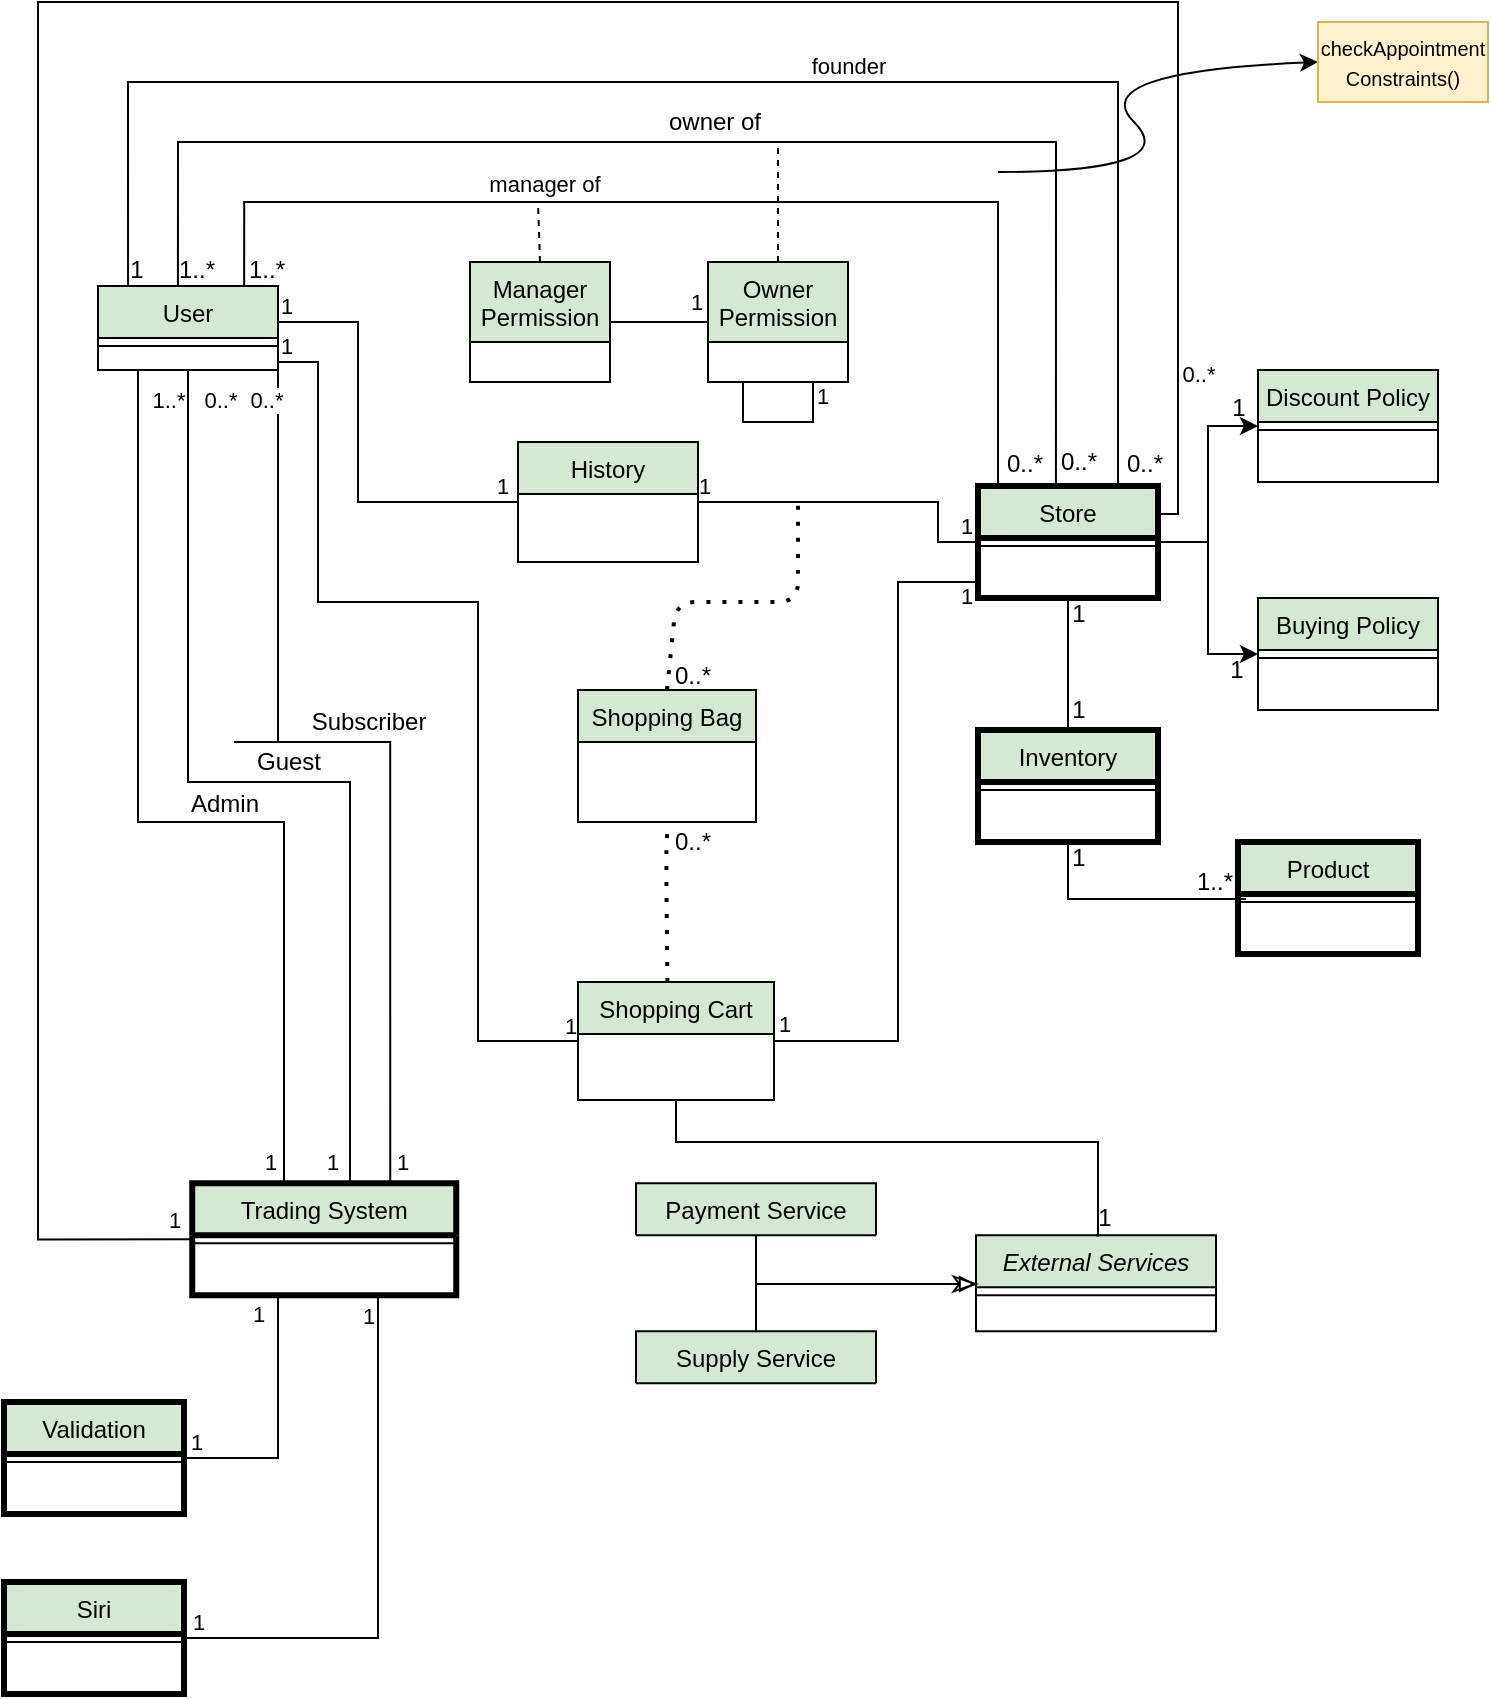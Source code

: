 <mxfile version="14.4.8" type="device"><diagram id="C5RBs43oDa-KdzZeNtuy" name="Page-1"><mxGraphModel dx="1422" dy="1874" grid="1" gridSize="10" guides="1" tooltips="1" connect="1" arrows="1" fold="1" page="1" pageScale="1" pageWidth="827" pageHeight="1169" math="0" shadow="0"><root><mxCell id="WIyWlLk6GJQsqaUBKTNV-0"/><mxCell id="WIyWlLk6GJQsqaUBKTNV-1" parent="WIyWlLk6GJQsqaUBKTNV-0"/><mxCell id="zkfFHV4jXpPFQw0GAbJ--0" value="External Services" style="swimlane;fontStyle=2;align=center;verticalAlign=top;childLayout=stackLayout;horizontal=1;startSize=26;horizontalStack=0;resizeParent=1;resizeLast=0;collapsible=1;marginBottom=0;rounded=0;shadow=0;strokeWidth=1;fillColor=#d5e8d4;" parent="WIyWlLk6GJQsqaUBKTNV-1" vertex="1"><mxGeometry x="559" y="606.65" width="120" height="48" as="geometry"><mxRectangle x="230" y="140" width="160" height="26" as="alternateBounds"/></mxGeometry></mxCell><mxCell id="zkfFHV4jXpPFQw0GAbJ--4" value="" style="line;html=1;strokeWidth=1;align=left;verticalAlign=middle;spacingTop=-1;spacingLeft=3;spacingRight=3;rotatable=0;labelPosition=right;points=[];portConstraint=eastwest;" parent="zkfFHV4jXpPFQw0GAbJ--0" vertex="1"><mxGeometry y="26" width="120" height="8" as="geometry"/></mxCell><mxCell id="zkfFHV4jXpPFQw0GAbJ--6" value="Payment Service&#10;" style="swimlane;fontStyle=0;align=center;verticalAlign=top;childLayout=stackLayout;horizontal=1;startSize=26;horizontalStack=0;resizeParent=1;resizeLast=0;collapsible=1;marginBottom=0;rounded=0;shadow=0;strokeWidth=1;fillColor=#d5e8d4;" parent="WIyWlLk6GJQsqaUBKTNV-1" vertex="1" collapsed="1"><mxGeometry x="389" y="580.65" width="120" height="26" as="geometry"><mxRectangle x="120" y="360" width="160" height="138" as="alternateBounds"/></mxGeometry></mxCell><mxCell id="zkfFHV4jXpPFQw0GAbJ--9" value="" style="line;html=1;strokeWidth=1;align=left;verticalAlign=middle;spacingTop=-1;spacingLeft=3;spacingRight=3;rotatable=0;labelPosition=right;points=[];portConstraint=eastwest;" parent="zkfFHV4jXpPFQw0GAbJ--6" vertex="1"><mxGeometry y="26" width="120" height="8" as="geometry"/></mxCell><mxCell id="zkfFHV4jXpPFQw0GAbJ--12" value="" style="endArrow=classicThin;endSize=10;endFill=0;shadow=0;strokeWidth=1;rounded=0;edgeStyle=elbowEdgeStyle;elbow=vertical;" parent="WIyWlLk6GJQsqaUBKTNV-1" source="zkfFHV4jXpPFQw0GAbJ--6" edge="1"><mxGeometry width="160" relative="1" as="geometry"><mxPoint x="559" y="298.65" as="sourcePoint"/><mxPoint x="560" y="631" as="targetPoint"/><Array as="points"><mxPoint x="530" y="631"/><mxPoint x="540" y="594"/><mxPoint x="540" y="594"/><mxPoint x="550" y="594"/><mxPoint x="530" y="594"/><mxPoint x="510" y="594"/><mxPoint x="534" y="630.65"/></Array></mxGeometry></mxCell><mxCell id="w-E75SR8kPDKWGnWH_c8-30" style="edgeStyle=orthogonalEdgeStyle;rounded=0;orthogonalLoop=1;jettySize=auto;html=1;exitX=1;exitY=0.5;exitDx=0;exitDy=0;endArrow=block;endFill=0;" parent="WIyWlLk6GJQsqaUBKTNV-1" source="zkfFHV4jXpPFQw0GAbJ--13" target="zkfFHV4jXpPFQw0GAbJ--0" edge="1"><mxGeometry relative="1" as="geometry"><Array as="points"><mxPoint x="449" y="668"/><mxPoint x="449" y="631"/></Array></mxGeometry></mxCell><mxCell id="zkfFHV4jXpPFQw0GAbJ--13" value="Supply Service&#10;" style="swimlane;fontStyle=0;align=center;verticalAlign=top;childLayout=stackLayout;horizontal=1;startSize=26;horizontalStack=0;resizeParent=1;resizeLast=0;collapsible=1;marginBottom=0;rounded=0;shadow=0;strokeWidth=1;fillColor=#d5e8d4;" parent="WIyWlLk6GJQsqaUBKTNV-1" vertex="1" collapsed="1"><mxGeometry x="389" y="654.65" width="120" height="26" as="geometry"><mxRectangle x="330" y="360" width="160" height="70" as="alternateBounds"/></mxGeometry></mxCell><mxCell id="zkfFHV4jXpPFQw0GAbJ--15" value="" style="line;html=1;strokeWidth=1;align=left;verticalAlign=middle;spacingTop=-1;spacingLeft=3;spacingRight=3;rotatable=0;labelPosition=right;points=[];portConstraint=eastwest;" parent="zkfFHV4jXpPFQw0GAbJ--13" vertex="1"><mxGeometry y="26" width="120" height="8" as="geometry"/></mxCell><mxCell id="vzPGMOBEBNTrZMkDpQZe-43" style="edgeStyle=orthogonalEdgeStyle;rounded=0;orthogonalLoop=1;jettySize=auto;html=1;exitX=0;exitY=0.5;exitDx=0;exitDy=0;entryX=1;entryY=0.25;entryDx=0;entryDy=0;endArrow=none;endFill=0;" parent="WIyWlLk6GJQsqaUBKTNV-1" source="zkfFHV4jXpPFQw0GAbJ--17" target="w-E75SR8kPDKWGnWH_c8-5" edge="1"><mxGeometry relative="1" as="geometry"><Array as="points"><mxPoint x="90" y="609"/><mxPoint x="90" y="-10"/><mxPoint x="660" y="-10"/><mxPoint x="660" y="246"/></Array></mxGeometry></mxCell><mxCell id="vzPGMOBEBNTrZMkDpQZe-44" value="0..*" style="edgeLabel;html=1;align=center;verticalAlign=middle;resizable=0;points=[];" parent="vzPGMOBEBNTrZMkDpQZe-43" vertex="1" connectable="0"><mxGeometry x="0.905" y="-2" relative="1" as="geometry"><mxPoint x="12" y="-7.24" as="offset"/></mxGeometry></mxCell><mxCell id="vzPGMOBEBNTrZMkDpQZe-46" value="1" style="edgeLabel;html=1;align=center;verticalAlign=middle;resizable=0;points=[];" parent="vzPGMOBEBNTrZMkDpQZe-43" vertex="1" connectable="0"><mxGeometry x="-0.981" y="3" relative="1" as="geometry"><mxPoint x="5" y="-13" as="offset"/></mxGeometry></mxCell><mxCell id="5yRyzwv-5O67mbX7QzZQ-5" style="edgeStyle=orthogonalEdgeStyle;rounded=0;orthogonalLoop=1;jettySize=auto;html=1;exitX=0.25;exitY=1;exitDx=0;exitDy=0;entryX=1;entryY=0.5;entryDx=0;entryDy=0;endArrow=none;endFill=0;" edge="1" parent="WIyWlLk6GJQsqaUBKTNV-1" source="zkfFHV4jXpPFQw0GAbJ--17" target="vzPGMOBEBNTrZMkDpQZe-67"><mxGeometry relative="1" as="geometry"><Array as="points"><mxPoint x="210" y="637"/><mxPoint x="210" y="718"/></Array></mxGeometry></mxCell><mxCell id="5yRyzwv-5O67mbX7QzZQ-7" value="1" style="edgeLabel;html=1;align=center;verticalAlign=middle;resizable=0;points=[];" vertex="1" connectable="0" parent="5yRyzwv-5O67mbX7QzZQ-5"><mxGeometry x="0.855" relative="1" as="geometry"><mxPoint x="-4.07" y="-8" as="offset"/></mxGeometry></mxCell><mxCell id="5yRyzwv-5O67mbX7QzZQ-8" value="1" style="edgeLabel;html=1;align=center;verticalAlign=middle;resizable=0;points=[];" vertex="1" connectable="0" parent="5yRyzwv-5O67mbX7QzZQ-5"><mxGeometry x="-0.735" relative="1" as="geometry"><mxPoint x="-10" as="offset"/></mxGeometry></mxCell><mxCell id="5yRyzwv-5O67mbX7QzZQ-6" style="edgeStyle=orthogonalEdgeStyle;rounded=0;orthogonalLoop=1;jettySize=auto;html=1;exitX=0.75;exitY=1;exitDx=0;exitDy=0;entryX=1;entryY=0.5;entryDx=0;entryDy=0;endArrow=none;endFill=0;" edge="1" parent="WIyWlLk6GJQsqaUBKTNV-1" source="zkfFHV4jXpPFQw0GAbJ--17" target="5yRyzwv-5O67mbX7QzZQ-0"><mxGeometry relative="1" as="geometry"><Array as="points"><mxPoint x="260" y="637"/><mxPoint x="260" y="808"/></Array></mxGeometry></mxCell><mxCell id="5yRyzwv-5O67mbX7QzZQ-9" value="1" style="edgeLabel;html=1;align=center;verticalAlign=middle;resizable=0;points=[];" vertex="1" connectable="0" parent="5yRyzwv-5O67mbX7QzZQ-6"><mxGeometry x="-0.88" y="-1" relative="1" as="geometry"><mxPoint x="-4" as="offset"/></mxGeometry></mxCell><mxCell id="5yRyzwv-5O67mbX7QzZQ-10" value="1" style="edgeLabel;html=1;align=center;verticalAlign=middle;resizable=0;points=[];" vertex="1" connectable="0" parent="5yRyzwv-5O67mbX7QzZQ-6"><mxGeometry x="0.903" y="2" relative="1" as="geometry"><mxPoint x="-6.45" y="-10" as="offset"/></mxGeometry></mxCell><mxCell id="zkfFHV4jXpPFQw0GAbJ--17" value="Trading System" style="swimlane;fontStyle=0;align=center;verticalAlign=top;childLayout=stackLayout;horizontal=1;startSize=26;horizontalStack=0;resizeParent=1;resizeLast=0;collapsible=1;marginBottom=0;rounded=0;shadow=0;strokeWidth=3;fillColor=#d5e8d4;" parent="WIyWlLk6GJQsqaUBKTNV-1" vertex="1"><mxGeometry x="167.12" y="580.65" width="132" height="56" as="geometry"><mxRectangle x="440" y="511" width="160" height="26" as="alternateBounds"/></mxGeometry></mxCell><mxCell id="zkfFHV4jXpPFQw0GAbJ--23" value="" style="line;html=1;strokeWidth=1;align=left;verticalAlign=middle;spacingTop=-1;spacingLeft=3;spacingRight=3;rotatable=0;labelPosition=right;points=[];portConstraint=eastwest;" parent="zkfFHV4jXpPFQw0GAbJ--17" vertex="1"><mxGeometry y="26" width="132" height="8" as="geometry"/></mxCell><mxCell id="w-E75SR8kPDKWGnWH_c8-44" style="edgeStyle=orthogonalEdgeStyle;rounded=0;orthogonalLoop=1;jettySize=auto;html=1;exitX=1;exitY=0.5;exitDx=0;exitDy=0;entryX=0;entryY=0.5;entryDx=0;entryDy=0;endArrow=classic;endFill=1;" parent="WIyWlLk6GJQsqaUBKTNV-1" source="w-E75SR8kPDKWGnWH_c8-5" target="w-E75SR8kPDKWGnWH_c8-41" edge="1"><mxGeometry relative="1" as="geometry"/></mxCell><mxCell id="w-E75SR8kPDKWGnWH_c8-45" style="edgeStyle=orthogonalEdgeStyle;rounded=0;orthogonalLoop=1;jettySize=auto;html=1;exitX=1;exitY=0.5;exitDx=0;exitDy=0;entryX=0;entryY=0.5;entryDx=0;entryDy=0;endArrow=classic;endFill=1;" parent="WIyWlLk6GJQsqaUBKTNV-1" source="w-E75SR8kPDKWGnWH_c8-5" target="w-E75SR8kPDKWGnWH_c8-39" edge="1"><mxGeometry relative="1" as="geometry"/></mxCell><mxCell id="w-E75SR8kPDKWGnWH_c8-65" style="edgeStyle=orthogonalEdgeStyle;rounded=0;orthogonalLoop=1;jettySize=auto;html=1;exitX=0.5;exitY=1;exitDx=0;exitDy=0;entryX=0.5;entryY=0;entryDx=0;entryDy=0;endArrow=none;endFill=0;" parent="WIyWlLk6GJQsqaUBKTNV-1" source="w-E75SR8kPDKWGnWH_c8-5" target="w-E75SR8kPDKWGnWH_c8-63" edge="1"><mxGeometry relative="1" as="geometry"/></mxCell><mxCell id="hAk0-nWv4gFE5SRTlV8d-12" style="edgeStyle=orthogonalEdgeStyle;rounded=0;orthogonalLoop=1;jettySize=auto;html=1;exitX=0.587;exitY=0.011;exitDx=0;exitDy=0;entryX=0.167;entryY=0;entryDx=0;entryDy=0;endArrow=none;endFill=0;entryPerimeter=0;exitPerimeter=0;" parent="WIyWlLk6GJQsqaUBKTNV-1" source="w-E75SR8kPDKWGnWH_c8-5" target="vzPGMOBEBNTrZMkDpQZe-8" edge="1"><mxGeometry relative="1" as="geometry"><Array as="points"><mxPoint x="630" y="233"/><mxPoint x="630" y="30"/><mxPoint x="135" y="30"/></Array><mxPoint x="525" y="10" as="sourcePoint"/><mxPoint x="140.5" y="127" as="targetPoint"/></mxGeometry></mxCell><mxCell id="vzPGMOBEBNTrZMkDpQZe-16" value="founder" style="edgeLabel;html=1;align=center;verticalAlign=middle;resizable=0;points=[];" parent="hAk0-nWv4gFE5SRTlV8d-12" vertex="1" connectable="0"><mxGeometry x="-0.131" y="1" relative="1" as="geometry"><mxPoint y="-9" as="offset"/></mxGeometry></mxCell><mxCell id="w-E75SR8kPDKWGnWH_c8-5" value="Store" style="swimlane;fontStyle=0;align=center;verticalAlign=top;childLayout=stackLayout;horizontal=1;startSize=26;horizontalStack=0;resizeParent=1;resizeLast=0;collapsible=1;marginBottom=0;rounded=0;shadow=0;strokeWidth=3;fillColor=#d5e8d4;" parent="WIyWlLk6GJQsqaUBKTNV-1" vertex="1"><mxGeometry x="560" y="232" width="90" height="56" as="geometry"><mxRectangle x="508" y="120" width="160" height="26" as="alternateBounds"/></mxGeometry></mxCell><mxCell id="w-E75SR8kPDKWGnWH_c8-6" value="" style="line;html=1;strokeWidth=1;align=left;verticalAlign=middle;spacingTop=-1;spacingLeft=3;spacingRight=3;rotatable=0;labelPosition=right;points=[];portConstraint=eastwest;" parent="w-E75SR8kPDKWGnWH_c8-5" vertex="1"><mxGeometry y="26" width="90" height="8" as="geometry"/></mxCell><mxCell id="w-E75SR8kPDKWGnWH_c8-31" style="edgeStyle=orthogonalEdgeStyle;rounded=0;orthogonalLoop=1;jettySize=auto;html=1;exitX=1;exitY=1;exitDx=0;exitDy=0;endArrow=none;endFill=0;entryX=0.75;entryY=0;entryDx=0;entryDy=0;" parent="WIyWlLk6GJQsqaUBKTNV-1" source="vzPGMOBEBNTrZMkDpQZe-8" target="zkfFHV4jXpPFQw0GAbJ--17" edge="1"><mxGeometry relative="1" as="geometry"><mxPoint x="185.5" y="183" as="sourcePoint"/><mxPoint x="370" y="390" as="targetPoint"/><Array as="points"><mxPoint x="188" y="360"/><mxPoint x="279" y="360"/></Array></mxGeometry></mxCell><mxCell id="w-E75SR8kPDKWGnWH_c8-32" value="0..*" style="edgeLabel;html=1;align=center;verticalAlign=middle;resizable=0;points=[];" parent="w-E75SR8kPDKWGnWH_c8-31" vertex="1" connectable="0"><mxGeometry x="-0.97" relative="1" as="geometry"><mxPoint x="-6.49" y="7" as="offset"/></mxGeometry></mxCell><mxCell id="w-E75SR8kPDKWGnWH_c8-33" value="1" style="edgeLabel;html=1;align=center;verticalAlign=middle;resizable=0;points=[];" parent="w-E75SR8kPDKWGnWH_c8-31" vertex="1" connectable="0"><mxGeometry x="0.972" relative="1" as="geometry"><mxPoint x="6" y="-4" as="offset"/></mxGeometry></mxCell><mxCell id="vzPGMOBEBNTrZMkDpQZe-10" value="1" style="edgeLabel;html=1;align=center;verticalAlign=middle;resizable=0;points=[];" parent="w-E75SR8kPDKWGnWH_c8-31" vertex="1" connectable="0"><mxGeometry x="0.972" relative="1" as="geometry"><mxPoint x="-29" y="-3.86" as="offset"/></mxGeometry></mxCell><mxCell id="vzPGMOBEBNTrZMkDpQZe-11" value="1" style="edgeLabel;html=1;align=center;verticalAlign=middle;resizable=0;points=[];" parent="w-E75SR8kPDKWGnWH_c8-31" vertex="1" connectable="0"><mxGeometry x="0.972" relative="1" as="geometry"><mxPoint x="-60" y="-3.86" as="offset"/></mxGeometry></mxCell><mxCell id="vzPGMOBEBNTrZMkDpQZe-12" value="0..*" style="edgeLabel;html=1;align=center;verticalAlign=middle;resizable=0;points=[];" parent="w-E75SR8kPDKWGnWH_c8-31" vertex="1" connectable="0"><mxGeometry x="-0.97" relative="1" as="geometry"><mxPoint x="-28.81" y="7" as="offset"/></mxGeometry></mxCell><mxCell id="vzPGMOBEBNTrZMkDpQZe-13" value="1..*" style="edgeLabel;html=1;align=center;verticalAlign=middle;resizable=0;points=[];" parent="w-E75SR8kPDKWGnWH_c8-31" vertex="1" connectable="0"><mxGeometry x="-0.97" relative="1" as="geometry"><mxPoint x="-54.81" y="7" as="offset"/></mxGeometry></mxCell><mxCell id="vzPGMOBEBNTrZMkDpQZe-1" style="edgeStyle=orthogonalEdgeStyle;rounded=0;orthogonalLoop=1;jettySize=auto;html=1;exitX=0.5;exitY=1;exitDx=0;exitDy=0;entryX=0.5;entryY=0;entryDx=0;entryDy=0;endArrow=none;endFill=0;" parent="WIyWlLk6GJQsqaUBKTNV-1" source="vzPGMOBEBNTrZMkDpQZe-8" target="zkfFHV4jXpPFQw0GAbJ--17" edge="1"><mxGeometry relative="1" as="geometry"><mxPoint x="163" y="183" as="sourcePoint"/><Array as="points"><mxPoint x="165" y="380"/><mxPoint x="246" y="380"/></Array></mxGeometry></mxCell><mxCell id="vzPGMOBEBNTrZMkDpQZe-2" style="edgeStyle=orthogonalEdgeStyle;rounded=0;orthogonalLoop=1;jettySize=auto;html=1;exitX=0.25;exitY=1;exitDx=0;exitDy=0;entryX=0.25;entryY=0;entryDx=0;entryDy=0;endArrow=none;endFill=0;" parent="WIyWlLk6GJQsqaUBKTNV-1" source="vzPGMOBEBNTrZMkDpQZe-8" target="zkfFHV4jXpPFQw0GAbJ--17" edge="1"><mxGeometry relative="1" as="geometry"><mxPoint x="140.5" y="183" as="sourcePoint"/><Array as="points"><mxPoint x="140" y="174"/><mxPoint x="140" y="400"/><mxPoint x="213" y="400"/></Array></mxGeometry></mxCell><mxCell id="w-E75SR8kPDKWGnWH_c8-49" style="edgeStyle=orthogonalEdgeStyle;rounded=0;orthogonalLoop=1;jettySize=auto;html=1;exitX=0.812;exitY=0.01;exitDx=0;exitDy=0;entryX=0.378;entryY=0.018;entryDx=0;entryDy=0;entryPerimeter=0;endArrow=none;endFill=0;exitPerimeter=0;" parent="WIyWlLk6GJQsqaUBKTNV-1" source="vzPGMOBEBNTrZMkDpQZe-8" target="w-E75SR8kPDKWGnWH_c8-5" edge="1"><mxGeometry relative="1" as="geometry"><mxPoint x="185.5" y="127" as="sourcePoint"/><Array as="points"><mxPoint x="193" y="90"/><mxPoint x="570" y="90"/><mxPoint x="570" y="233"/></Array></mxGeometry></mxCell><mxCell id="vzPGMOBEBNTrZMkDpQZe-18" value="manager of" style="edgeLabel;html=1;align=center;verticalAlign=middle;resizable=0;points=[];" parent="w-E75SR8kPDKWGnWH_c8-49" vertex="1" connectable="0"><mxGeometry x="-0.375" y="-3" relative="1" as="geometry"><mxPoint x="9" y="-12" as="offset"/></mxGeometry></mxCell><mxCell id="w-E75SR8kPDKWGnWH_c8-39" value="Buying Policy" style="swimlane;fontStyle=0;align=center;verticalAlign=top;childLayout=stackLayout;horizontal=1;startSize=26;horizontalStack=0;resizeParent=1;resizeLast=0;collapsible=1;marginBottom=0;rounded=0;shadow=0;strokeWidth=1;fillColor=#d5e8d4;" parent="WIyWlLk6GJQsqaUBKTNV-1" vertex="1"><mxGeometry x="700" y="288" width="90" height="56" as="geometry"><mxRectangle x="508" y="120" width="160" height="26" as="alternateBounds"/></mxGeometry></mxCell><mxCell id="w-E75SR8kPDKWGnWH_c8-40" value="" style="line;html=1;strokeWidth=1;align=left;verticalAlign=middle;spacingTop=-1;spacingLeft=3;spacingRight=3;rotatable=0;labelPosition=right;points=[];portConstraint=eastwest;" parent="w-E75SR8kPDKWGnWH_c8-39" vertex="1"><mxGeometry y="26" width="90" height="8" as="geometry"/></mxCell><mxCell id="w-E75SR8kPDKWGnWH_c8-41" value="Discount Policy" style="swimlane;fontStyle=0;align=center;verticalAlign=top;childLayout=stackLayout;horizontal=1;startSize=26;horizontalStack=0;resizeParent=1;resizeLast=0;collapsible=1;marginBottom=0;rounded=0;shadow=0;strokeWidth=1;fillColor=#d5e8d4;" parent="WIyWlLk6GJQsqaUBKTNV-1" vertex="1"><mxGeometry x="700" y="174" width="90" height="56" as="geometry"><mxRectangle x="508" y="120" width="160" height="26" as="alternateBounds"/></mxGeometry></mxCell><mxCell id="w-E75SR8kPDKWGnWH_c8-42" value="" style="line;html=1;strokeWidth=1;align=left;verticalAlign=middle;spacingTop=-1;spacingLeft=3;spacingRight=3;rotatable=0;labelPosition=right;points=[];portConstraint=eastwest;" parent="w-E75SR8kPDKWGnWH_c8-41" vertex="1"><mxGeometry y="26" width="90" height="8" as="geometry"/></mxCell><mxCell id="w-E75SR8kPDKWGnWH_c8-46" value="1" style="text;html=1;align=center;verticalAlign=middle;resizable=0;points=[];autosize=1;" parent="WIyWlLk6GJQsqaUBKTNV-1" vertex="1"><mxGeometry x="680" y="183" width="20" height="20" as="geometry"/></mxCell><mxCell id="w-E75SR8kPDKWGnWH_c8-47" value="1" style="text;html=1;align=center;verticalAlign=middle;resizable=0;points=[];autosize=1;" parent="WIyWlLk6GJQsqaUBKTNV-1" vertex="1"><mxGeometry x="679" y="314" width="20" height="20" as="geometry"/></mxCell><mxCell id="w-E75SR8kPDKWGnWH_c8-52" value="owner of" style="text;html=1;align=center;verticalAlign=middle;resizable=0;points=[];autosize=1;" parent="WIyWlLk6GJQsqaUBKTNV-1" vertex="1"><mxGeometry x="398" y="40" width="60" height="20" as="geometry"/></mxCell><mxCell id="5yRyzwv-5O67mbX7QzZQ-15" style="edgeStyle=orthogonalEdgeStyle;rounded=0;orthogonalLoop=1;jettySize=auto;html=1;exitX=0.5;exitY=1;exitDx=0;exitDy=0;entryX=0.045;entryY=0.309;entryDx=0;entryDy=0;entryPerimeter=0;endArrow=none;endFill=0;" edge="1" parent="WIyWlLk6GJQsqaUBKTNV-1" source="w-E75SR8kPDKWGnWH_c8-63" target="5yRyzwv-5O67mbX7QzZQ-14"><mxGeometry relative="1" as="geometry"/></mxCell><mxCell id="w-E75SR8kPDKWGnWH_c8-63" value="Inventory" style="swimlane;fontStyle=0;align=center;verticalAlign=top;childLayout=stackLayout;horizontal=1;startSize=26;horizontalStack=0;resizeParent=1;resizeLast=0;collapsible=1;marginBottom=0;rounded=0;shadow=0;strokeWidth=3;fillColor=#d5e8d4;" parent="WIyWlLk6GJQsqaUBKTNV-1" vertex="1"><mxGeometry x="560" y="354" width="90" height="56" as="geometry"><mxRectangle x="508" y="120" width="160" height="26" as="alternateBounds"/></mxGeometry></mxCell><mxCell id="w-E75SR8kPDKWGnWH_c8-64" value="" style="line;html=1;strokeWidth=1;align=left;verticalAlign=middle;spacingTop=-1;spacingLeft=3;spacingRight=3;rotatable=0;labelPosition=right;points=[];portConstraint=eastwest;" parent="w-E75SR8kPDKWGnWH_c8-63" vertex="1"><mxGeometry y="26" width="90" height="8" as="geometry"/></mxCell><mxCell id="w-E75SR8kPDKWGnWH_c8-66" value="1" style="text;html=1;align=center;verticalAlign=middle;resizable=0;points=[];autosize=1;" parent="WIyWlLk6GJQsqaUBKTNV-1" vertex="1"><mxGeometry x="600" y="286" width="20" height="20" as="geometry"/></mxCell><mxCell id="w-E75SR8kPDKWGnWH_c8-67" value="1..*" style="text;html=1;align=center;verticalAlign=middle;resizable=0;points=[];autosize=1;" parent="WIyWlLk6GJQsqaUBKTNV-1" vertex="1"><mxGeometry x="663" y="420" width="30" height="20" as="geometry"/></mxCell><mxCell id="w-E75SR8kPDKWGnWH_c8-70" value="Shopping Bag" style="swimlane;fontStyle=0;align=center;verticalAlign=top;childLayout=stackLayout;horizontal=1;startSize=26;horizontalStack=0;resizeParent=1;resizeLast=0;collapsible=1;marginBottom=0;rounded=0;shadow=0;strokeWidth=1;fillColor=#d5e8d4;" parent="WIyWlLk6GJQsqaUBKTNV-1" vertex="1"><mxGeometry x="360" y="334" width="89" height="66" as="geometry"><mxRectangle x="508" y="120" width="160" height="26" as="alternateBounds"/></mxGeometry></mxCell><mxCell id="w-E75SR8kPDKWGnWH_c8-76" value="Manager&#10;Permission" style="swimlane;fontStyle=0;align=center;verticalAlign=top;childLayout=stackLayout;horizontal=1;startSize=40;horizontalStack=0;resizeParent=1;resizeLast=0;collapsible=1;marginBottom=0;rounded=0;shadow=0;strokeWidth=1;fillColor=#d5e8d4;" parent="WIyWlLk6GJQsqaUBKTNV-1" vertex="1"><mxGeometry x="306" y="120" width="70" height="60" as="geometry"><mxRectangle x="508" y="120" width="160" height="26" as="alternateBounds"/></mxGeometry></mxCell><mxCell id="hAk0-nWv4gFE5SRTlV8d-0" style="edgeStyle=orthogonalEdgeStyle;rounded=0;orthogonalLoop=1;jettySize=auto;html=1;exitX=0.444;exitY=0.016;exitDx=0;exitDy=0;endArrow=none;endFill=0;entryX=0.433;entryY=-0.015;entryDx=0;entryDy=0;entryPerimeter=0;exitPerimeter=0;" parent="WIyWlLk6GJQsqaUBKTNV-1" source="vzPGMOBEBNTrZMkDpQZe-8" target="w-E75SR8kPDKWGnWH_c8-5" edge="1"><mxGeometry relative="1" as="geometry"><Array as="points"><mxPoint x="160" y="60"/><mxPoint x="599" y="60"/></Array><mxPoint x="152.74" y="124.424" as="sourcePoint"/><mxPoint x="600" y="150" as="targetPoint"/></mxGeometry></mxCell><mxCell id="hAk0-nWv4gFE5SRTlV8d-5" value="0..*" style="text;html=1;align=center;verticalAlign=middle;resizable=0;points=[];autosize=1;" parent="WIyWlLk6GJQsqaUBKTNV-1" vertex="1"><mxGeometry x="595" y="210" width="30" height="20" as="geometry"/></mxCell><mxCell id="hAk0-nWv4gFE5SRTlV8d-9" value="1..*" style="text;html=1;align=center;verticalAlign=middle;resizable=0;points=[];autosize=1;" parent="WIyWlLk6GJQsqaUBKTNV-1" vertex="1"><mxGeometry x="189" y="114" width="30" height="20" as="geometry"/></mxCell><mxCell id="hAk0-nWv4gFE5SRTlV8d-10" value="1..*" style="text;html=1;align=center;verticalAlign=middle;resizable=0;points=[];autosize=1;" parent="WIyWlLk6GJQsqaUBKTNV-1" vertex="1"><mxGeometry x="154" y="114" width="30" height="20" as="geometry"/></mxCell><mxCell id="hAk0-nWv4gFE5SRTlV8d-14" value="1" style="text;html=1;align=center;verticalAlign=middle;resizable=0;points=[];autosize=1;" parent="WIyWlLk6GJQsqaUBKTNV-1" vertex="1"><mxGeometry x="129" y="114" width="20" height="20" as="geometry"/></mxCell><mxCell id="hAk0-nWv4gFE5SRTlV8d-16" value="0..*" style="text;html=1;align=center;verticalAlign=middle;resizable=0;points=[];autosize=1;" parent="WIyWlLk6GJQsqaUBKTNV-1" vertex="1"><mxGeometry x="628" y="211" width="30" height="20" as="geometry"/></mxCell><mxCell id="hAk0-nWv4gFE5SRTlV8d-17" value="1" style="text;html=1;align=center;verticalAlign=middle;resizable=0;points=[];autosize=1;" parent="WIyWlLk6GJQsqaUBKTNV-1" vertex="1"><mxGeometry x="613" y="587.65" width="20" height="20" as="geometry"/></mxCell><mxCell id="hAk0-nWv4gFE5SRTlV8d-21" value="" style="curved=1;endArrow=classic;html=1;entryX=0;entryY=0.5;entryDx=0;entryDy=0;" parent="WIyWlLk6GJQsqaUBKTNV-1" edge="1" target="hAk0-nWv4gFE5SRTlV8d-22"><mxGeometry width="50" height="50" relative="1" as="geometry"><mxPoint x="570" y="75" as="sourcePoint"/><mxPoint x="708" y="35" as="targetPoint"/><Array as="points"><mxPoint x="663" y="75"/><mxPoint x="613" y="25"/></Array></mxGeometry></mxCell><mxCell id="hAk0-nWv4gFE5SRTlV8d-22" value="&lt;font style=&quot;font-size: 10px&quot;&gt;checkAppointment&lt;br&gt;Constraints()&lt;/font&gt;" style="rounded=0;whiteSpace=wrap;html=1;fillColor=#fff2cc;strokeColor=#d6b656;" parent="WIyWlLk6GJQsqaUBKTNV-1" vertex="1"><mxGeometry x="730" width="85" height="40" as="geometry"/></mxCell><mxCell id="vzPGMOBEBNTrZMkDpQZe-3" value="Guest" style="text;html=1;align=center;verticalAlign=middle;resizable=0;points=[];autosize=1;" parent="WIyWlLk6GJQsqaUBKTNV-1" vertex="1"><mxGeometry x="190" y="360" width="50" height="20" as="geometry"/></mxCell><mxCell id="vzPGMOBEBNTrZMkDpQZe-4" value="Subscriber" style="text;html=1;align=center;verticalAlign=middle;resizable=0;points=[];autosize=1;" parent="WIyWlLk6GJQsqaUBKTNV-1" vertex="1"><mxGeometry x="220" y="340" width="70" height="20" as="geometry"/></mxCell><mxCell id="vzPGMOBEBNTrZMkDpQZe-5" value="Admin" style="text;html=1;align=center;verticalAlign=middle;resizable=0;points=[];autosize=1;" parent="WIyWlLk6GJQsqaUBKTNV-1" vertex="1"><mxGeometry x="158" y="381" width="50" height="20" as="geometry"/></mxCell><mxCell id="vzPGMOBEBNTrZMkDpQZe-25" style="edgeStyle=orthogonalEdgeStyle;rounded=0;orthogonalLoop=1;jettySize=auto;html=1;exitX=1;exitY=0.5;exitDx=0;exitDy=0;entryX=0;entryY=0.5;entryDx=0;entryDy=0;endArrow=none;endFill=0;" parent="WIyWlLk6GJQsqaUBKTNV-1" source="vzPGMOBEBNTrZMkDpQZe-8" target="vzPGMOBEBNTrZMkDpQZe-20" edge="1"><mxGeometry relative="1" as="geometry"><Array as="points"><mxPoint x="210" y="170"/><mxPoint x="230" y="170"/><mxPoint x="230" y="290"/><mxPoint x="310" y="290"/><mxPoint x="310" y="509"/></Array></mxGeometry></mxCell><mxCell id="vzPGMOBEBNTrZMkDpQZe-62" value="1" style="edgeLabel;html=1;align=center;verticalAlign=middle;resizable=0;points=[];" parent="vzPGMOBEBNTrZMkDpQZe-25" vertex="1" connectable="0"><mxGeometry x="0.978" y="-1" relative="1" as="geometry"><mxPoint x="1" y="-9" as="offset"/></mxGeometry></mxCell><mxCell id="vzPGMOBEBNTrZMkDpQZe-54" style="edgeStyle=orthogonalEdgeStyle;rounded=0;orthogonalLoop=1;jettySize=auto;html=1;exitX=1;exitY=0.5;exitDx=0;exitDy=0;entryX=0;entryY=0.5;entryDx=0;entryDy=0;endArrow=none;endFill=0;" parent="WIyWlLk6GJQsqaUBKTNV-1" source="vzPGMOBEBNTrZMkDpQZe-8" target="vzPGMOBEBNTrZMkDpQZe-52" edge="1"><mxGeometry relative="1" as="geometry"><Array as="points"><mxPoint x="210" y="150"/><mxPoint x="250" y="150"/><mxPoint x="250" y="240"/></Array></mxGeometry></mxCell><mxCell id="vzPGMOBEBNTrZMkDpQZe-57" value="1" style="edgeLabel;html=1;align=center;verticalAlign=middle;resizable=0;points=[];" parent="vzPGMOBEBNTrZMkDpQZe-54" vertex="1" connectable="0"><mxGeometry x="-0.843" y="1" relative="1" as="geometry"><mxPoint x="-10" y="-7" as="offset"/></mxGeometry></mxCell><mxCell id="vzPGMOBEBNTrZMkDpQZe-58" value="1" style="edgeLabel;html=1;align=center;verticalAlign=middle;resizable=0;points=[];" parent="vzPGMOBEBNTrZMkDpQZe-54" vertex="1" connectable="0"><mxGeometry x="0.908" y="-1" relative="1" as="geometry"><mxPoint x="2" y="-9" as="offset"/></mxGeometry></mxCell><mxCell id="vzPGMOBEBNTrZMkDpQZe-61" value="1" style="edgeLabel;html=1;align=center;verticalAlign=middle;resizable=0;points=[];" parent="vzPGMOBEBNTrZMkDpQZe-54" vertex="1" connectable="0"><mxGeometry x="-0.843" y="1" relative="1" as="geometry"><mxPoint x="-10" y="13" as="offset"/></mxGeometry></mxCell><mxCell id="vzPGMOBEBNTrZMkDpQZe-8" value="User" style="swimlane;fontStyle=0;align=center;verticalAlign=top;childLayout=stackLayout;horizontal=1;startSize=26;horizontalStack=0;resizeParent=1;resizeLast=0;collapsible=1;marginBottom=0;rounded=0;shadow=0;strokeWidth=1;fillColor=#d5e8d4;" parent="WIyWlLk6GJQsqaUBKTNV-1" vertex="1"><mxGeometry x="120" y="132" width="90" height="42" as="geometry"><mxRectangle x="508" y="120" width="160" height="26" as="alternateBounds"/></mxGeometry></mxCell><mxCell id="vzPGMOBEBNTrZMkDpQZe-9" value="" style="line;html=1;strokeWidth=1;align=left;verticalAlign=middle;spacingTop=-1;spacingLeft=3;spacingRight=3;rotatable=0;labelPosition=right;points=[];portConstraint=eastwest;" parent="vzPGMOBEBNTrZMkDpQZe-8" vertex="1"><mxGeometry y="26" width="90" height="8" as="geometry"/></mxCell><mxCell id="vzPGMOBEBNTrZMkDpQZe-19" value="0..*" style="text;html=1;align=center;verticalAlign=middle;resizable=0;points=[];autosize=1;" parent="WIyWlLk6GJQsqaUBKTNV-1" vertex="1"><mxGeometry x="568" y="211" width="30" height="20" as="geometry"/></mxCell><mxCell id="vzPGMOBEBNTrZMkDpQZe-26" style="edgeStyle=orthogonalEdgeStyle;rounded=0;orthogonalLoop=1;jettySize=auto;html=1;exitX=1;exitY=0.5;exitDx=0;exitDy=0;entryX=0;entryY=0.5;entryDx=0;entryDy=0;endArrow=none;endFill=0;" parent="WIyWlLk6GJQsqaUBKTNV-1" source="vzPGMOBEBNTrZMkDpQZe-20" target="w-E75SR8kPDKWGnWH_c8-5" edge="1"><mxGeometry relative="1" as="geometry"><Array as="points"><mxPoint x="520" y="509"/><mxPoint x="520" y="280"/><mxPoint x="560" y="280"/></Array></mxGeometry></mxCell><mxCell id="vzPGMOBEBNTrZMkDpQZe-63" value="1" style="edgeLabel;html=1;align=center;verticalAlign=middle;resizable=0;points=[];" parent="vzPGMOBEBNTrZMkDpQZe-26" vertex="1" connectable="0"><mxGeometry x="-0.918" y="1" relative="1" as="geometry"><mxPoint x="-10" y="-8" as="offset"/></mxGeometry></mxCell><mxCell id="vzPGMOBEBNTrZMkDpQZe-35" style="edgeStyle=orthogonalEdgeStyle;rounded=0;orthogonalLoop=1;jettySize=auto;html=1;entryX=0.5;entryY=0;entryDx=0;entryDy=0;endArrow=none;endFill=0;exitX=0.5;exitY=1;exitDx=0;exitDy=0;" parent="WIyWlLk6GJQsqaUBKTNV-1" source="vzPGMOBEBNTrZMkDpQZe-20" target="zkfFHV4jXpPFQw0GAbJ--0" edge="1"><mxGeometry relative="1" as="geometry"><mxPoint x="380" y="283" as="sourcePoint"/><Array as="points"><mxPoint x="409" y="560"/><mxPoint x="620" y="560"/></Array></mxGeometry></mxCell><mxCell id="vzPGMOBEBNTrZMkDpQZe-20" value="Shopping Cart" style="swimlane;fontStyle=0;align=center;verticalAlign=top;childLayout=stackLayout;horizontal=1;startSize=26;horizontalStack=0;resizeParent=1;resizeLast=0;collapsible=1;marginBottom=0;rounded=0;shadow=0;strokeWidth=1;fillColor=#d5e8d4;" parent="WIyWlLk6GJQsqaUBKTNV-1" vertex="1"><mxGeometry x="360" y="480" width="98" height="59" as="geometry"><mxRectangle x="508" y="120" width="160" height="26" as="alternateBounds"/></mxGeometry></mxCell><mxCell id="vzPGMOBEBNTrZMkDpQZe-36" value="" style="endArrow=none;dashed=1;html=1;dashPattern=1 3;strokeWidth=2;exitX=0.5;exitY=0;exitDx=0;exitDy=0;" parent="WIyWlLk6GJQsqaUBKTNV-1" source="w-E75SR8kPDKWGnWH_c8-70" edge="1"><mxGeometry width="50" height="50" relative="1" as="geometry"><mxPoint x="427.5" y="362" as="sourcePoint"/><mxPoint x="470" y="240" as="targetPoint"/><Array as="points"><mxPoint x="409" y="290"/><mxPoint x="470" y="290"/><mxPoint x="470" y="270"/></Array></mxGeometry></mxCell><mxCell id="vzPGMOBEBNTrZMkDpQZe-48" style="edgeStyle=orthogonalEdgeStyle;rounded=0;orthogonalLoop=1;jettySize=auto;html=1;exitX=0;exitY=0.5;exitDx=0;exitDy=0;entryX=1;entryY=0.5;entryDx=0;entryDy=0;endArrow=none;endFill=0;" parent="WIyWlLk6GJQsqaUBKTNV-1" source="vzPGMOBEBNTrZMkDpQZe-37" target="w-E75SR8kPDKWGnWH_c8-76" edge="1"><mxGeometry relative="1" as="geometry"/></mxCell><mxCell id="vzPGMOBEBNTrZMkDpQZe-49" value="1" style="edgeLabel;html=1;align=center;verticalAlign=middle;resizable=0;points=[];" parent="vzPGMOBEBNTrZMkDpQZe-48" vertex="1" connectable="0"><mxGeometry x="-0.763" y="1" relative="1" as="geometry"><mxPoint y="-11" as="offset"/></mxGeometry></mxCell><mxCell id="vzPGMOBEBNTrZMkDpQZe-37" value="Owner&#10;Permission" style="swimlane;fontStyle=0;align=center;verticalAlign=top;childLayout=stackLayout;horizontal=1;startSize=40;horizontalStack=0;resizeParent=1;resizeLast=0;collapsible=1;marginBottom=0;rounded=0;shadow=0;strokeWidth=1;fillColor=#d5e8d4;" parent="WIyWlLk6GJQsqaUBKTNV-1" vertex="1"><mxGeometry x="425" y="120" width="70" height="60" as="geometry"><mxRectangle x="508" y="120" width="160" height="26" as="alternateBounds"/></mxGeometry></mxCell><mxCell id="vzPGMOBEBNTrZMkDpQZe-39" value="" style="endArrow=none;dashed=1;html=1;exitX=0.5;exitY=0;exitDx=0;exitDy=0;" parent="WIyWlLk6GJQsqaUBKTNV-1" source="w-E75SR8kPDKWGnWH_c8-76" edge="1"><mxGeometry width="50" height="50" relative="1" as="geometry"><mxPoint x="290" y="183" as="sourcePoint"/><mxPoint x="340" y="90" as="targetPoint"/></mxGeometry></mxCell><mxCell id="vzPGMOBEBNTrZMkDpQZe-40" value="" style="endArrow=none;dashed=1;html=1;" parent="WIyWlLk6GJQsqaUBKTNV-1" edge="1"><mxGeometry width="50" height="50" relative="1" as="geometry"><mxPoint x="460" y="120" as="sourcePoint"/><mxPoint x="460" y="60" as="targetPoint"/></mxGeometry></mxCell><mxCell id="vzPGMOBEBNTrZMkDpQZe-50" style="edgeStyle=orthogonalEdgeStyle;rounded=0;orthogonalLoop=1;jettySize=auto;html=1;exitX=0.25;exitY=1;exitDx=0;exitDy=0;entryX=0.75;entryY=1;entryDx=0;entryDy=0;endArrow=none;endFill=0;" parent="WIyWlLk6GJQsqaUBKTNV-1" source="vzPGMOBEBNTrZMkDpQZe-37" target="vzPGMOBEBNTrZMkDpQZe-37" edge="1"><mxGeometry relative="1" as="geometry"><Array as="points"><mxPoint x="443" y="200"/><mxPoint x="478" y="200"/></Array></mxGeometry></mxCell><mxCell id="vzPGMOBEBNTrZMkDpQZe-51" value="1" style="edgeLabel;html=1;align=center;verticalAlign=middle;resizable=0;points=[];" parent="vzPGMOBEBNTrZMkDpQZe-50" vertex="1" connectable="0"><mxGeometry x="0.834" relative="1" as="geometry"><mxPoint x="4.5" y="0.89" as="offset"/></mxGeometry></mxCell><mxCell id="vzPGMOBEBNTrZMkDpQZe-55" style="edgeStyle=orthogonalEdgeStyle;rounded=0;orthogonalLoop=1;jettySize=auto;html=1;exitX=1;exitY=0.5;exitDx=0;exitDy=0;endArrow=none;endFill=0;" parent="WIyWlLk6GJQsqaUBKTNV-1" source="vzPGMOBEBNTrZMkDpQZe-52" edge="1"><mxGeometry relative="1" as="geometry"><mxPoint x="560" y="260" as="targetPoint"/><Array as="points"><mxPoint x="540" y="240"/><mxPoint x="540" y="260"/></Array></mxGeometry></mxCell><mxCell id="vzPGMOBEBNTrZMkDpQZe-59" value="1" style="edgeLabel;html=1;align=center;verticalAlign=middle;resizable=0;points=[];" parent="vzPGMOBEBNTrZMkDpQZe-55" vertex="1" connectable="0"><mxGeometry x="-0.896" y="1" relative="1" as="geometry"><mxPoint x="-6" y="-7" as="offset"/></mxGeometry></mxCell><mxCell id="vzPGMOBEBNTrZMkDpQZe-60" value="1" style="edgeLabel;html=1;align=center;verticalAlign=middle;resizable=0;points=[];" parent="vzPGMOBEBNTrZMkDpQZe-55" vertex="1" connectable="0"><mxGeometry x="0.843" y="-1" relative="1" as="geometry"><mxPoint x="6.58" y="-9" as="offset"/></mxGeometry></mxCell><mxCell id="vzPGMOBEBNTrZMkDpQZe-64" value="1" style="edgeLabel;html=1;align=center;verticalAlign=middle;resizable=0;points=[];" parent="vzPGMOBEBNTrZMkDpQZe-55" vertex="1" connectable="0"><mxGeometry x="0.843" y="-1" relative="1" as="geometry"><mxPoint x="6" y="26" as="offset"/></mxGeometry></mxCell><mxCell id="vzPGMOBEBNTrZMkDpQZe-52" value="History" style="swimlane;fontStyle=0;align=center;verticalAlign=top;childLayout=stackLayout;horizontal=1;startSize=26;horizontalStack=0;resizeParent=1;resizeLast=0;collapsible=1;marginBottom=0;rounded=0;shadow=0;strokeWidth=1;fillColor=#d5e8d4;" parent="WIyWlLk6GJQsqaUBKTNV-1" vertex="1"><mxGeometry x="330" y="210" width="90" height="60" as="geometry"><mxRectangle x="508" y="120" width="160" height="26" as="alternateBounds"/></mxGeometry></mxCell><mxCell id="vzPGMOBEBNTrZMkDpQZe-56" value="" style="endArrow=none;dashed=1;html=1;dashPattern=1 3;strokeWidth=2;" parent="WIyWlLk6GJQsqaUBKTNV-1" edge="1"><mxGeometry width="50" height="50" relative="1" as="geometry"><mxPoint x="404.71" y="480" as="sourcePoint"/><mxPoint x="405" y="400" as="targetPoint"/><Array as="points"><mxPoint x="404.21" y="431"/><mxPoint x="404.21" y="411"/></Array></mxGeometry></mxCell><mxCell id="vzPGMOBEBNTrZMkDpQZe-65" value="0..*" style="text;html=1;align=center;verticalAlign=middle;resizable=0;points=[];autosize=1;" parent="WIyWlLk6GJQsqaUBKTNV-1" vertex="1"><mxGeometry x="402" y="317" width="30" height="20" as="geometry"/></mxCell><mxCell id="vzPGMOBEBNTrZMkDpQZe-66" value="0..*" style="text;html=1;align=center;verticalAlign=middle;resizable=0;points=[];autosize=1;" parent="WIyWlLk6GJQsqaUBKTNV-1" vertex="1"><mxGeometry x="402" y="400" width="30" height="20" as="geometry"/></mxCell><mxCell id="vzPGMOBEBNTrZMkDpQZe-67" value="Validation" style="swimlane;fontStyle=0;align=center;verticalAlign=top;childLayout=stackLayout;horizontal=1;startSize=26;horizontalStack=0;resizeParent=1;resizeLast=0;collapsible=1;marginBottom=0;rounded=0;shadow=0;strokeWidth=3;fillColor=#d5e8d4;" parent="WIyWlLk6GJQsqaUBKTNV-1" vertex="1"><mxGeometry x="73" y="690" width="90" height="56" as="geometry"><mxRectangle x="440" y="511" width="160" height="26" as="alternateBounds"/></mxGeometry></mxCell><mxCell id="vzPGMOBEBNTrZMkDpQZe-68" value="" style="line;html=1;strokeWidth=1;align=left;verticalAlign=middle;spacingTop=-1;spacingLeft=3;spacingRight=3;rotatable=0;labelPosition=right;points=[];portConstraint=eastwest;" parent="vzPGMOBEBNTrZMkDpQZe-67" vertex="1"><mxGeometry y="26" width="90" height="8" as="geometry"/></mxCell><mxCell id="5yRyzwv-5O67mbX7QzZQ-0" value="Siri" style="swimlane;fontStyle=0;align=center;verticalAlign=top;childLayout=stackLayout;horizontal=1;startSize=26;horizontalStack=0;resizeParent=1;resizeLast=0;collapsible=1;marginBottom=0;rounded=0;shadow=0;strokeWidth=3;fillColor=#d5e8d4;" vertex="1" parent="WIyWlLk6GJQsqaUBKTNV-1"><mxGeometry x="73" y="780" width="90" height="56" as="geometry"><mxRectangle x="440" y="511" width="160" height="26" as="alternateBounds"/></mxGeometry></mxCell><mxCell id="5yRyzwv-5O67mbX7QzZQ-1" value="" style="line;html=1;strokeWidth=1;align=left;verticalAlign=middle;spacingTop=-1;spacingLeft=3;spacingRight=3;rotatable=0;labelPosition=right;points=[];portConstraint=eastwest;" vertex="1" parent="5yRyzwv-5O67mbX7QzZQ-0"><mxGeometry y="26" width="90" height="8" as="geometry"/></mxCell><mxCell id="5yRyzwv-5O67mbX7QzZQ-13" value="Product" style="swimlane;fontStyle=0;align=center;verticalAlign=top;childLayout=stackLayout;horizontal=1;startSize=26;horizontalStack=0;resizeParent=1;resizeLast=0;collapsible=1;marginBottom=0;rounded=0;shadow=0;strokeWidth=3;fillColor=#d5e8d4;" vertex="1" parent="WIyWlLk6GJQsqaUBKTNV-1"><mxGeometry x="690" y="410" width="90" height="56" as="geometry"><mxRectangle x="508" y="120" width="160" height="26" as="alternateBounds"/></mxGeometry></mxCell><mxCell id="5yRyzwv-5O67mbX7QzZQ-14" value="" style="line;html=1;strokeWidth=1;align=left;verticalAlign=middle;spacingTop=-1;spacingLeft=3;spacingRight=3;rotatable=0;labelPosition=right;points=[];portConstraint=eastwest;" vertex="1" parent="5yRyzwv-5O67mbX7QzZQ-13"><mxGeometry y="26" width="90" height="8" as="geometry"/></mxCell><mxCell id="5yRyzwv-5O67mbX7QzZQ-16" value="1" style="text;html=1;align=center;verticalAlign=middle;resizable=0;points=[];autosize=1;" vertex="1" parent="WIyWlLk6GJQsqaUBKTNV-1"><mxGeometry x="600" y="334" width="20" height="20" as="geometry"/></mxCell><mxCell id="5yRyzwv-5O67mbX7QzZQ-17" value="1" style="text;html=1;align=center;verticalAlign=middle;resizable=0;points=[];autosize=1;" vertex="1" parent="WIyWlLk6GJQsqaUBKTNV-1"><mxGeometry x="565" y="408" width="90" height="20" as="geometry"/></mxCell></root></mxGraphModel></diagram></mxfile>